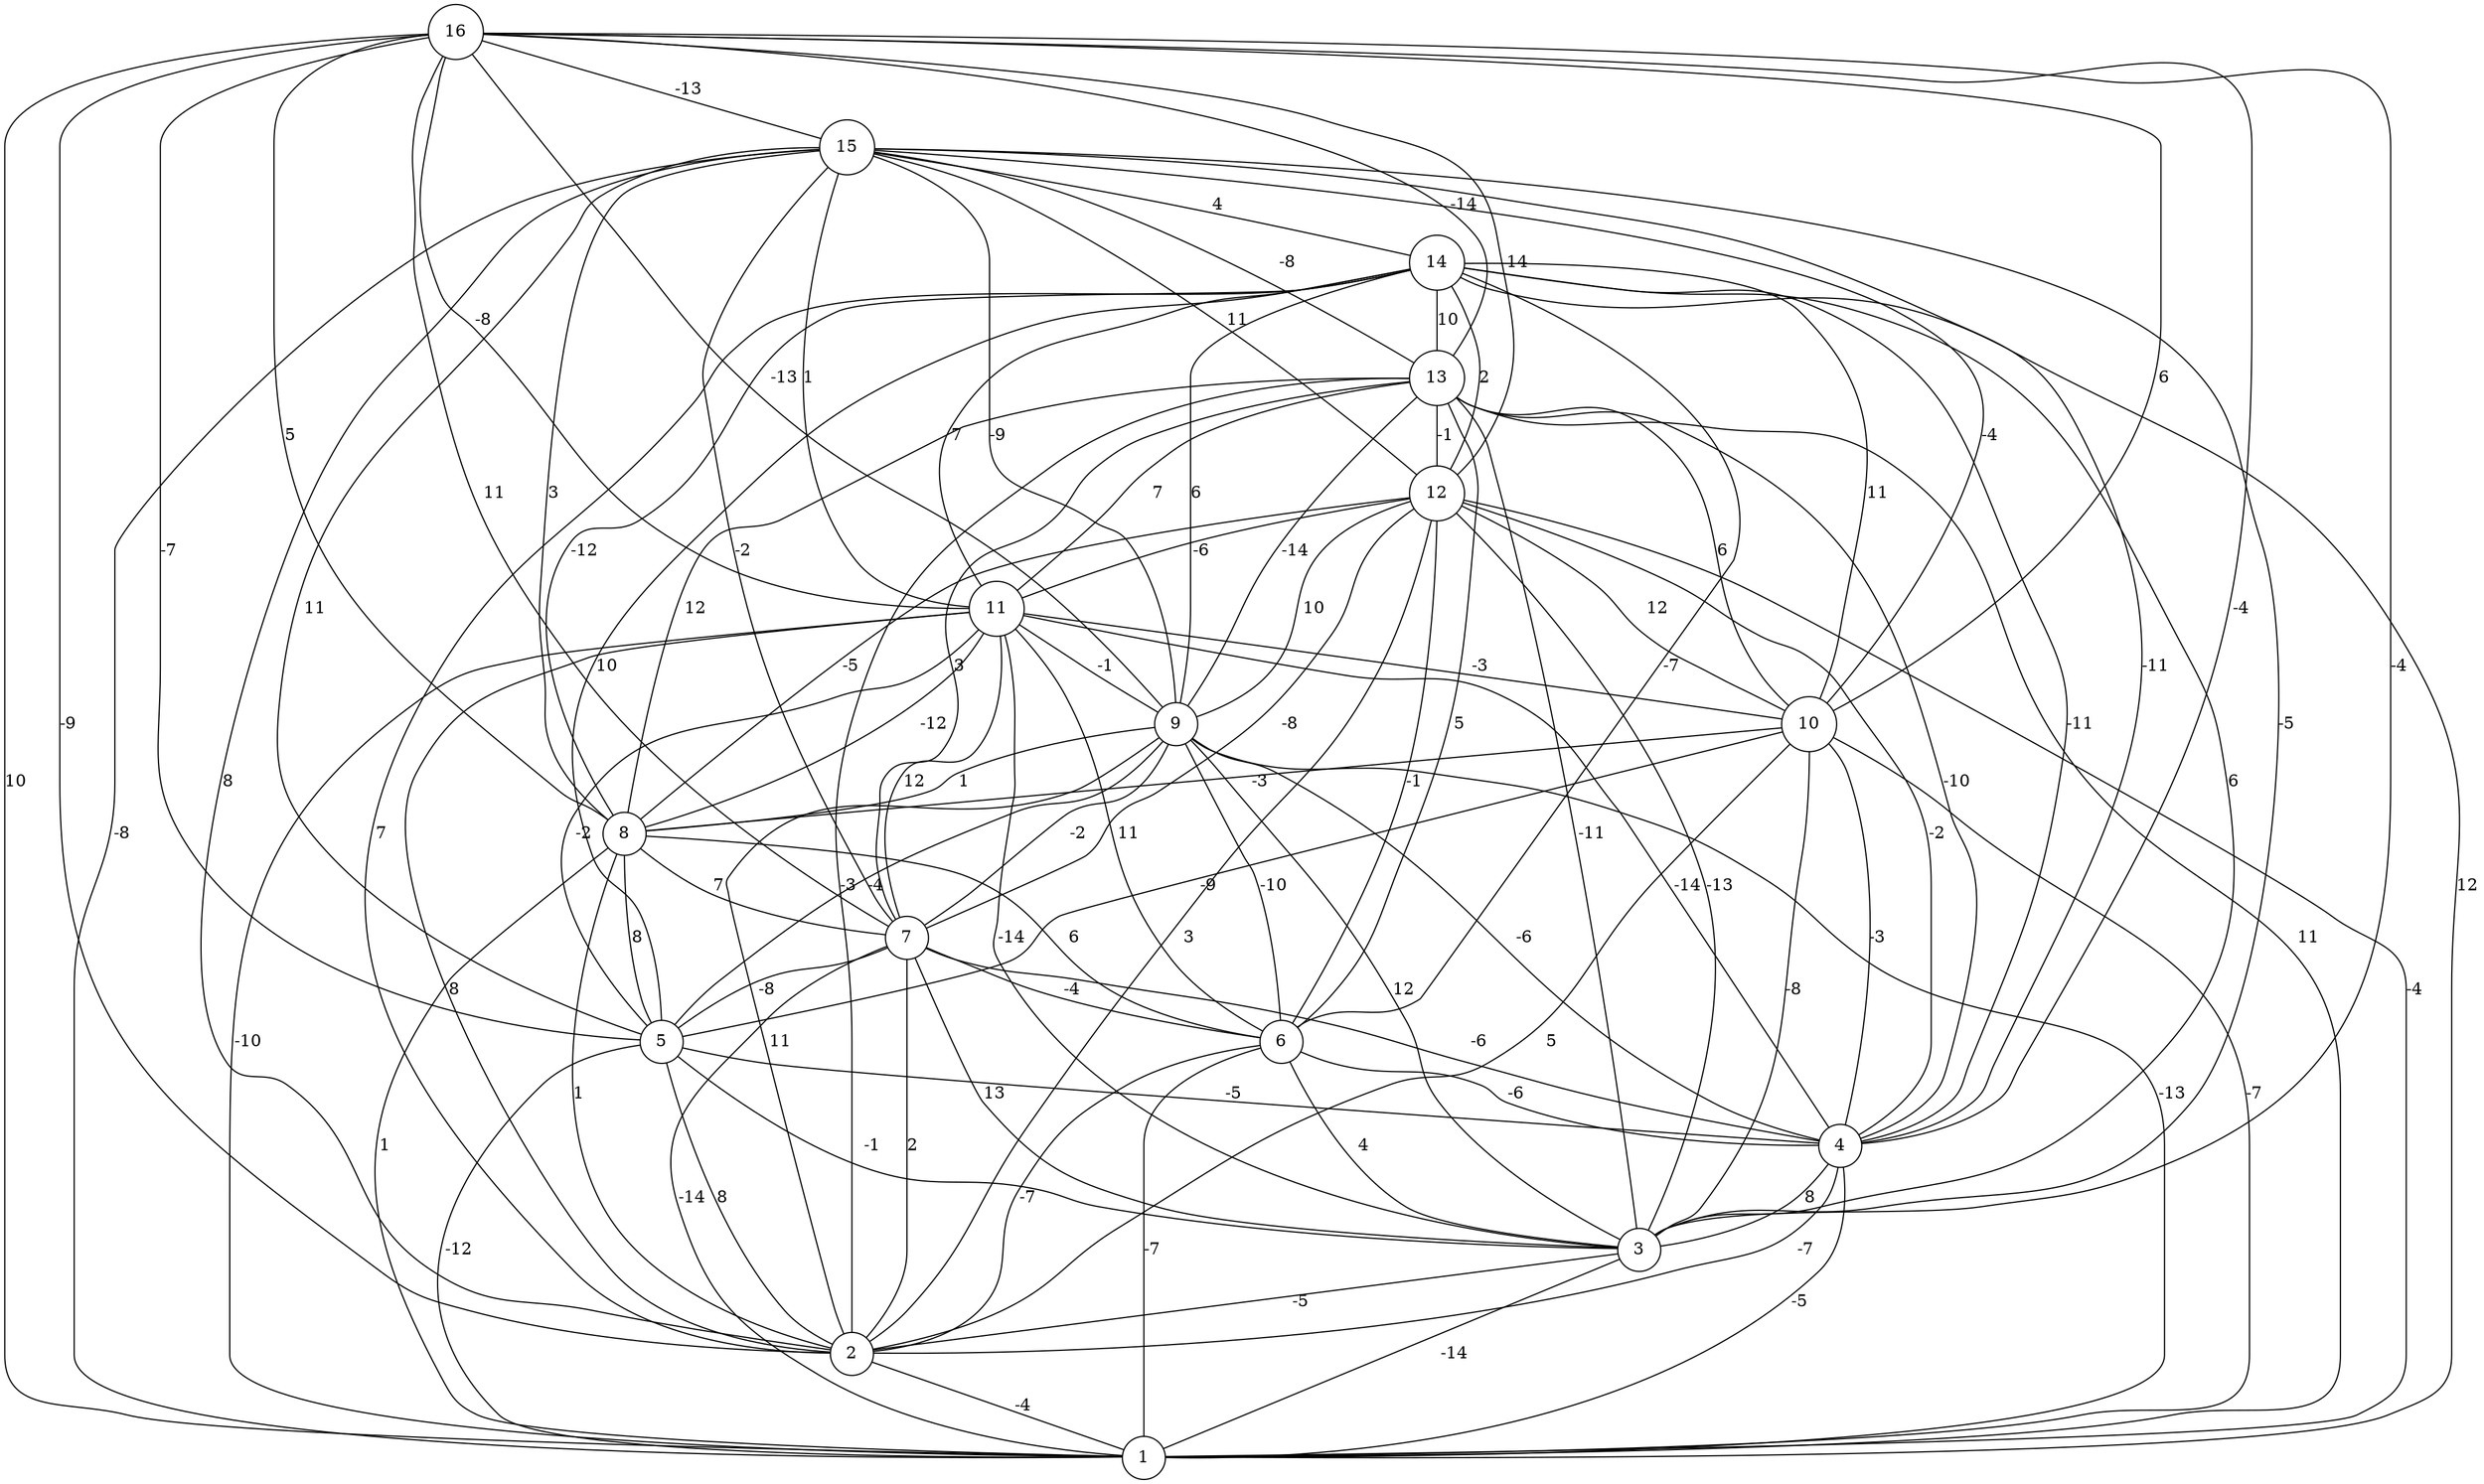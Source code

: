 graph { 
	 fontname="Helvetica,Arial,sans-serif" 
	 node [shape = circle]; 
	 16 -- 1 [label = "10"];
	 16 -- 2 [label = "-9"];
	 16 -- 3 [label = "-4"];
	 16 -- 4 [label = "-4"];
	 16 -- 5 [label = "-7"];
	 16 -- 7 [label = "11"];
	 16 -- 8 [label = "5"];
	 16 -- 9 [label = "-13"];
	 16 -- 10 [label = "6"];
	 16 -- 11 [label = "-8"];
	 16 -- 12 [label = "14"];
	 16 -- 13 [label = "-14"];
	 16 -- 15 [label = "-13"];
	 15 -- 1 [label = "-8"];
	 15 -- 2 [label = "8"];
	 15 -- 3 [label = "-5"];
	 15 -- 4 [label = "-11"];
	 15 -- 5 [label = "11"];
	 15 -- 7 [label = "-2"];
	 15 -- 8 [label = "3"];
	 15 -- 9 [label = "-9"];
	 15 -- 10 [label = "-4"];
	 15 -- 11 [label = "1"];
	 15 -- 12 [label = "11"];
	 15 -- 13 [label = "-8"];
	 15 -- 14 [label = "4"];
	 14 -- 1 [label = "12"];
	 14 -- 2 [label = "7"];
	 14 -- 3 [label = "6"];
	 14 -- 4 [label = "-11"];
	 14 -- 5 [label = "10"];
	 14 -- 6 [label = "-7"];
	 14 -- 8 [label = "-12"];
	 14 -- 9 [label = "6"];
	 14 -- 10 [label = "11"];
	 14 -- 11 [label = "7"];
	 14 -- 12 [label = "2"];
	 14 -- 13 [label = "10"];
	 13 -- 1 [label = "11"];
	 13 -- 2 [label = "-3"];
	 13 -- 3 [label = "-11"];
	 13 -- 4 [label = "-10"];
	 13 -- 6 [label = "5"];
	 13 -- 7 [label = "3"];
	 13 -- 8 [label = "12"];
	 13 -- 9 [label = "-14"];
	 13 -- 10 [label = "6"];
	 13 -- 11 [label = "7"];
	 13 -- 12 [label = "-1"];
	 12 -- 1 [label = "-4"];
	 12 -- 2 [label = "3"];
	 12 -- 3 [label = "-13"];
	 12 -- 4 [label = "-2"];
	 12 -- 6 [label = "-1"];
	 12 -- 7 [label = "-8"];
	 12 -- 8 [label = "-5"];
	 12 -- 9 [label = "10"];
	 12 -- 10 [label = "12"];
	 12 -- 11 [label = "-6"];
	 11 -- 1 [label = "-10"];
	 11 -- 2 [label = "8"];
	 11 -- 3 [label = "-14"];
	 11 -- 4 [label = "-14"];
	 11 -- 5 [label = "-2"];
	 11 -- 6 [label = "11"];
	 11 -- 7 [label = "12"];
	 11 -- 8 [label = "-12"];
	 11 -- 9 [label = "-1"];
	 11 -- 10 [label = "-3"];
	 10 -- 1 [label = "-7"];
	 10 -- 2 [label = "5"];
	 10 -- 3 [label = "-8"];
	 10 -- 4 [label = "-3"];
	 10 -- 5 [label = "-9"];
	 10 -- 8 [label = "-3"];
	 9 -- 1 [label = "-13"];
	 9 -- 2 [label = "11"];
	 9 -- 3 [label = "12"];
	 9 -- 4 [label = "-6"];
	 9 -- 5 [label = "-4"];
	 9 -- 6 [label = "-10"];
	 9 -- 7 [label = "-2"];
	 9 -- 8 [label = "1"];
	 8 -- 1 [label = "1"];
	 8 -- 2 [label = "1"];
	 8 -- 5 [label = "8"];
	 8 -- 6 [label = "6"];
	 8 -- 7 [label = "7"];
	 7 -- 1 [label = "-14"];
	 7 -- 2 [label = "2"];
	 7 -- 3 [label = "13"];
	 7 -- 4 [label = "-6"];
	 7 -- 5 [label = "-8"];
	 7 -- 6 [label = "-4"];
	 6 -- 1 [label = "-7"];
	 6 -- 2 [label = "-7"];
	 6 -- 3 [label = "4"];
	 6 -- 4 [label = "-6"];
	 5 -- 1 [label = "-12"];
	 5 -- 2 [label = "8"];
	 5 -- 3 [label = "-1"];
	 5 -- 4 [label = "-5"];
	 4 -- 1 [label = "-5"];
	 4 -- 2 [label = "-7"];
	 4 -- 3 [label = "8"];
	 3 -- 1 [label = "-14"];
	 3 -- 2 [label = "-5"];
	 2 -- 1 [label = "-4"];
	 1;
	 2;
	 3;
	 4;
	 5;
	 6;
	 7;
	 8;
	 9;
	 10;
	 11;
	 12;
	 13;
	 14;
	 15;
	 16;
}
